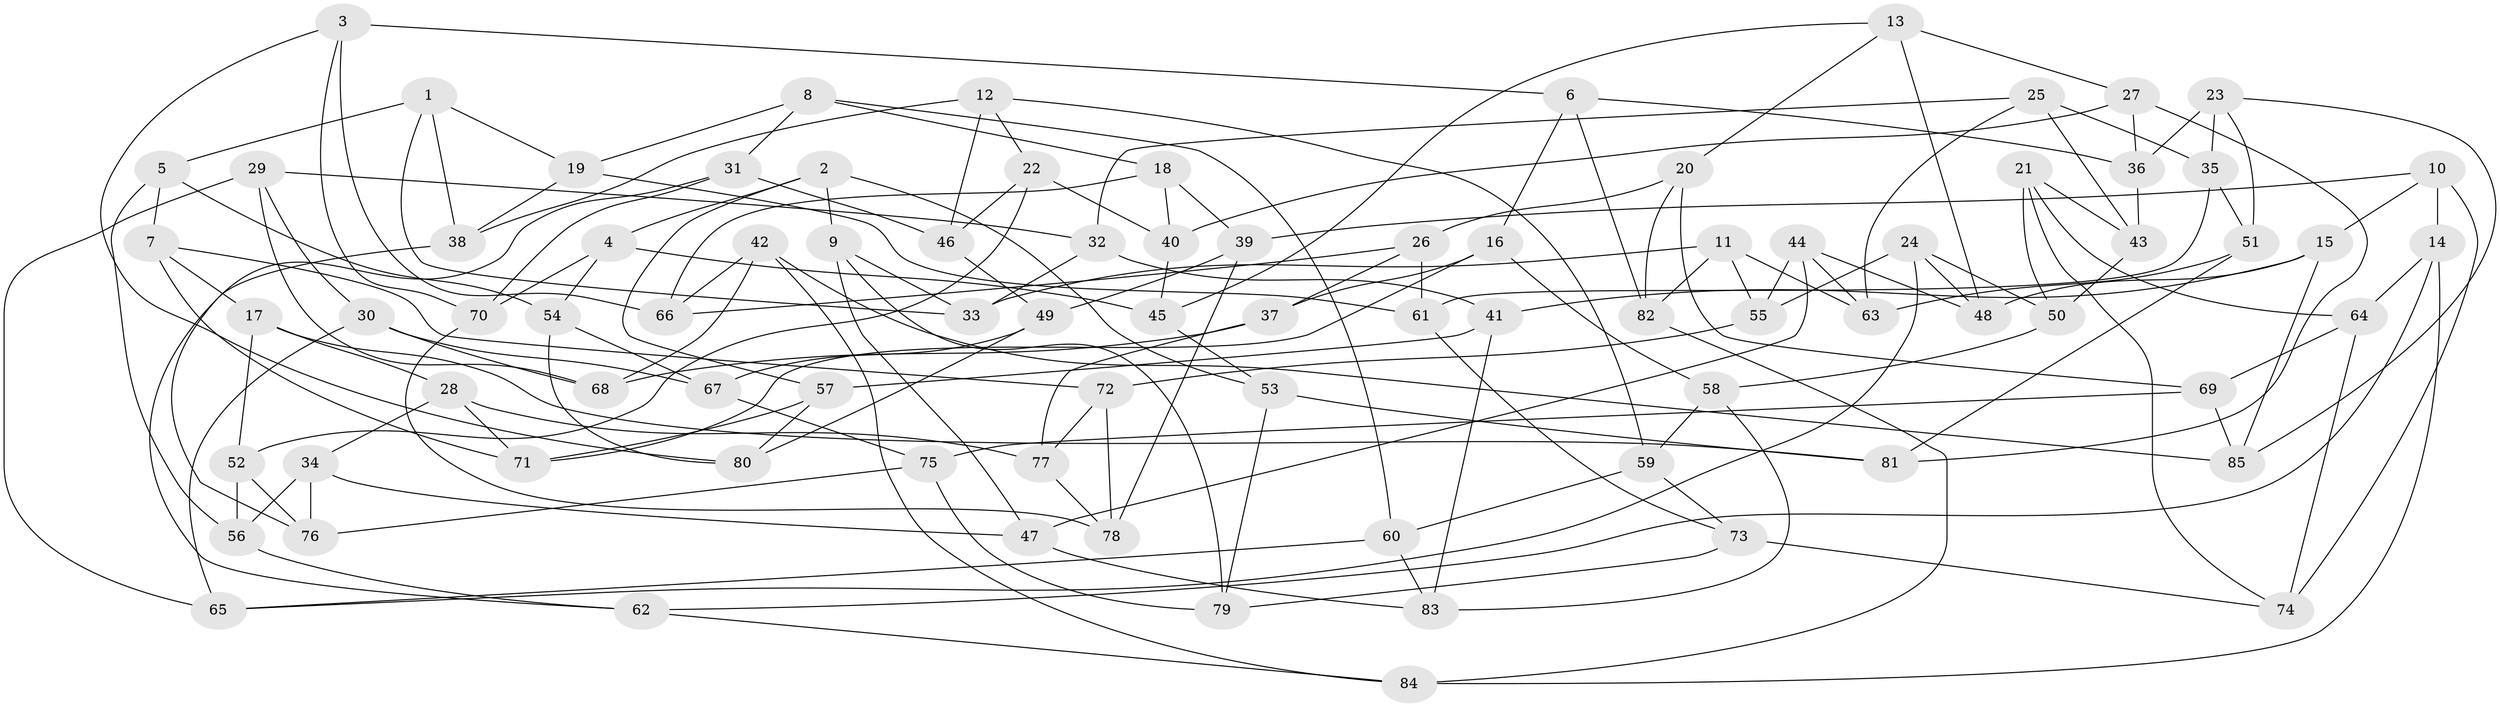// coarse degree distribution, {5: 0.11764705882352941, 4: 0.3333333333333333, 6: 0.5098039215686274, 3: 0.0392156862745098}
// Generated by graph-tools (version 1.1) at 2025/24/03/03/25 07:24:23]
// undirected, 85 vertices, 170 edges
graph export_dot {
graph [start="1"]
  node [color=gray90,style=filled];
  1;
  2;
  3;
  4;
  5;
  6;
  7;
  8;
  9;
  10;
  11;
  12;
  13;
  14;
  15;
  16;
  17;
  18;
  19;
  20;
  21;
  22;
  23;
  24;
  25;
  26;
  27;
  28;
  29;
  30;
  31;
  32;
  33;
  34;
  35;
  36;
  37;
  38;
  39;
  40;
  41;
  42;
  43;
  44;
  45;
  46;
  47;
  48;
  49;
  50;
  51;
  52;
  53;
  54;
  55;
  56;
  57;
  58;
  59;
  60;
  61;
  62;
  63;
  64;
  65;
  66;
  67;
  68;
  69;
  70;
  71;
  72;
  73;
  74;
  75;
  76;
  77;
  78;
  79;
  80;
  81;
  82;
  83;
  84;
  85;
  1 -- 5;
  1 -- 33;
  1 -- 19;
  1 -- 38;
  2 -- 57;
  2 -- 4;
  2 -- 53;
  2 -- 9;
  3 -- 80;
  3 -- 6;
  3 -- 70;
  3 -- 66;
  4 -- 70;
  4 -- 54;
  4 -- 45;
  5 -- 56;
  5 -- 54;
  5 -- 7;
  6 -- 16;
  6 -- 82;
  6 -- 36;
  7 -- 17;
  7 -- 71;
  7 -- 72;
  8 -- 19;
  8 -- 31;
  8 -- 60;
  8 -- 18;
  9 -- 79;
  9 -- 33;
  9 -- 47;
  10 -- 14;
  10 -- 15;
  10 -- 39;
  10 -- 74;
  11 -- 82;
  11 -- 33;
  11 -- 63;
  11 -- 55;
  12 -- 22;
  12 -- 38;
  12 -- 59;
  12 -- 46;
  13 -- 48;
  13 -- 45;
  13 -- 27;
  13 -- 20;
  14 -- 64;
  14 -- 62;
  14 -- 84;
  15 -- 48;
  15 -- 41;
  15 -- 85;
  16 -- 37;
  16 -- 71;
  16 -- 58;
  17 -- 28;
  17 -- 81;
  17 -- 52;
  18 -- 39;
  18 -- 66;
  18 -- 40;
  19 -- 38;
  19 -- 61;
  20 -- 69;
  20 -- 82;
  20 -- 26;
  21 -- 43;
  21 -- 64;
  21 -- 74;
  21 -- 50;
  22 -- 46;
  22 -- 52;
  22 -- 40;
  23 -- 35;
  23 -- 36;
  23 -- 51;
  23 -- 85;
  24 -- 50;
  24 -- 48;
  24 -- 55;
  24 -- 65;
  25 -- 32;
  25 -- 43;
  25 -- 35;
  25 -- 63;
  26 -- 61;
  26 -- 66;
  26 -- 37;
  27 -- 36;
  27 -- 40;
  27 -- 81;
  28 -- 34;
  28 -- 71;
  28 -- 77;
  29 -- 30;
  29 -- 65;
  29 -- 32;
  29 -- 68;
  30 -- 68;
  30 -- 67;
  30 -- 65;
  31 -- 70;
  31 -- 46;
  31 -- 62;
  32 -- 41;
  32 -- 33;
  34 -- 76;
  34 -- 56;
  34 -- 47;
  35 -- 51;
  35 -- 61;
  36 -- 43;
  37 -- 68;
  37 -- 77;
  38 -- 76;
  39 -- 78;
  39 -- 49;
  40 -- 45;
  41 -- 83;
  41 -- 57;
  42 -- 85;
  42 -- 84;
  42 -- 66;
  42 -- 68;
  43 -- 50;
  44 -- 63;
  44 -- 55;
  44 -- 47;
  44 -- 48;
  45 -- 53;
  46 -- 49;
  47 -- 83;
  49 -- 67;
  49 -- 80;
  50 -- 58;
  51 -- 81;
  51 -- 63;
  52 -- 76;
  52 -- 56;
  53 -- 81;
  53 -- 79;
  54 -- 80;
  54 -- 67;
  55 -- 72;
  56 -- 62;
  57 -- 80;
  57 -- 71;
  58 -- 83;
  58 -- 59;
  59 -- 73;
  59 -- 60;
  60 -- 65;
  60 -- 83;
  61 -- 73;
  62 -- 84;
  64 -- 74;
  64 -- 69;
  67 -- 75;
  69 -- 75;
  69 -- 85;
  70 -- 78;
  72 -- 77;
  72 -- 78;
  73 -- 74;
  73 -- 79;
  75 -- 79;
  75 -- 76;
  77 -- 78;
  82 -- 84;
}
